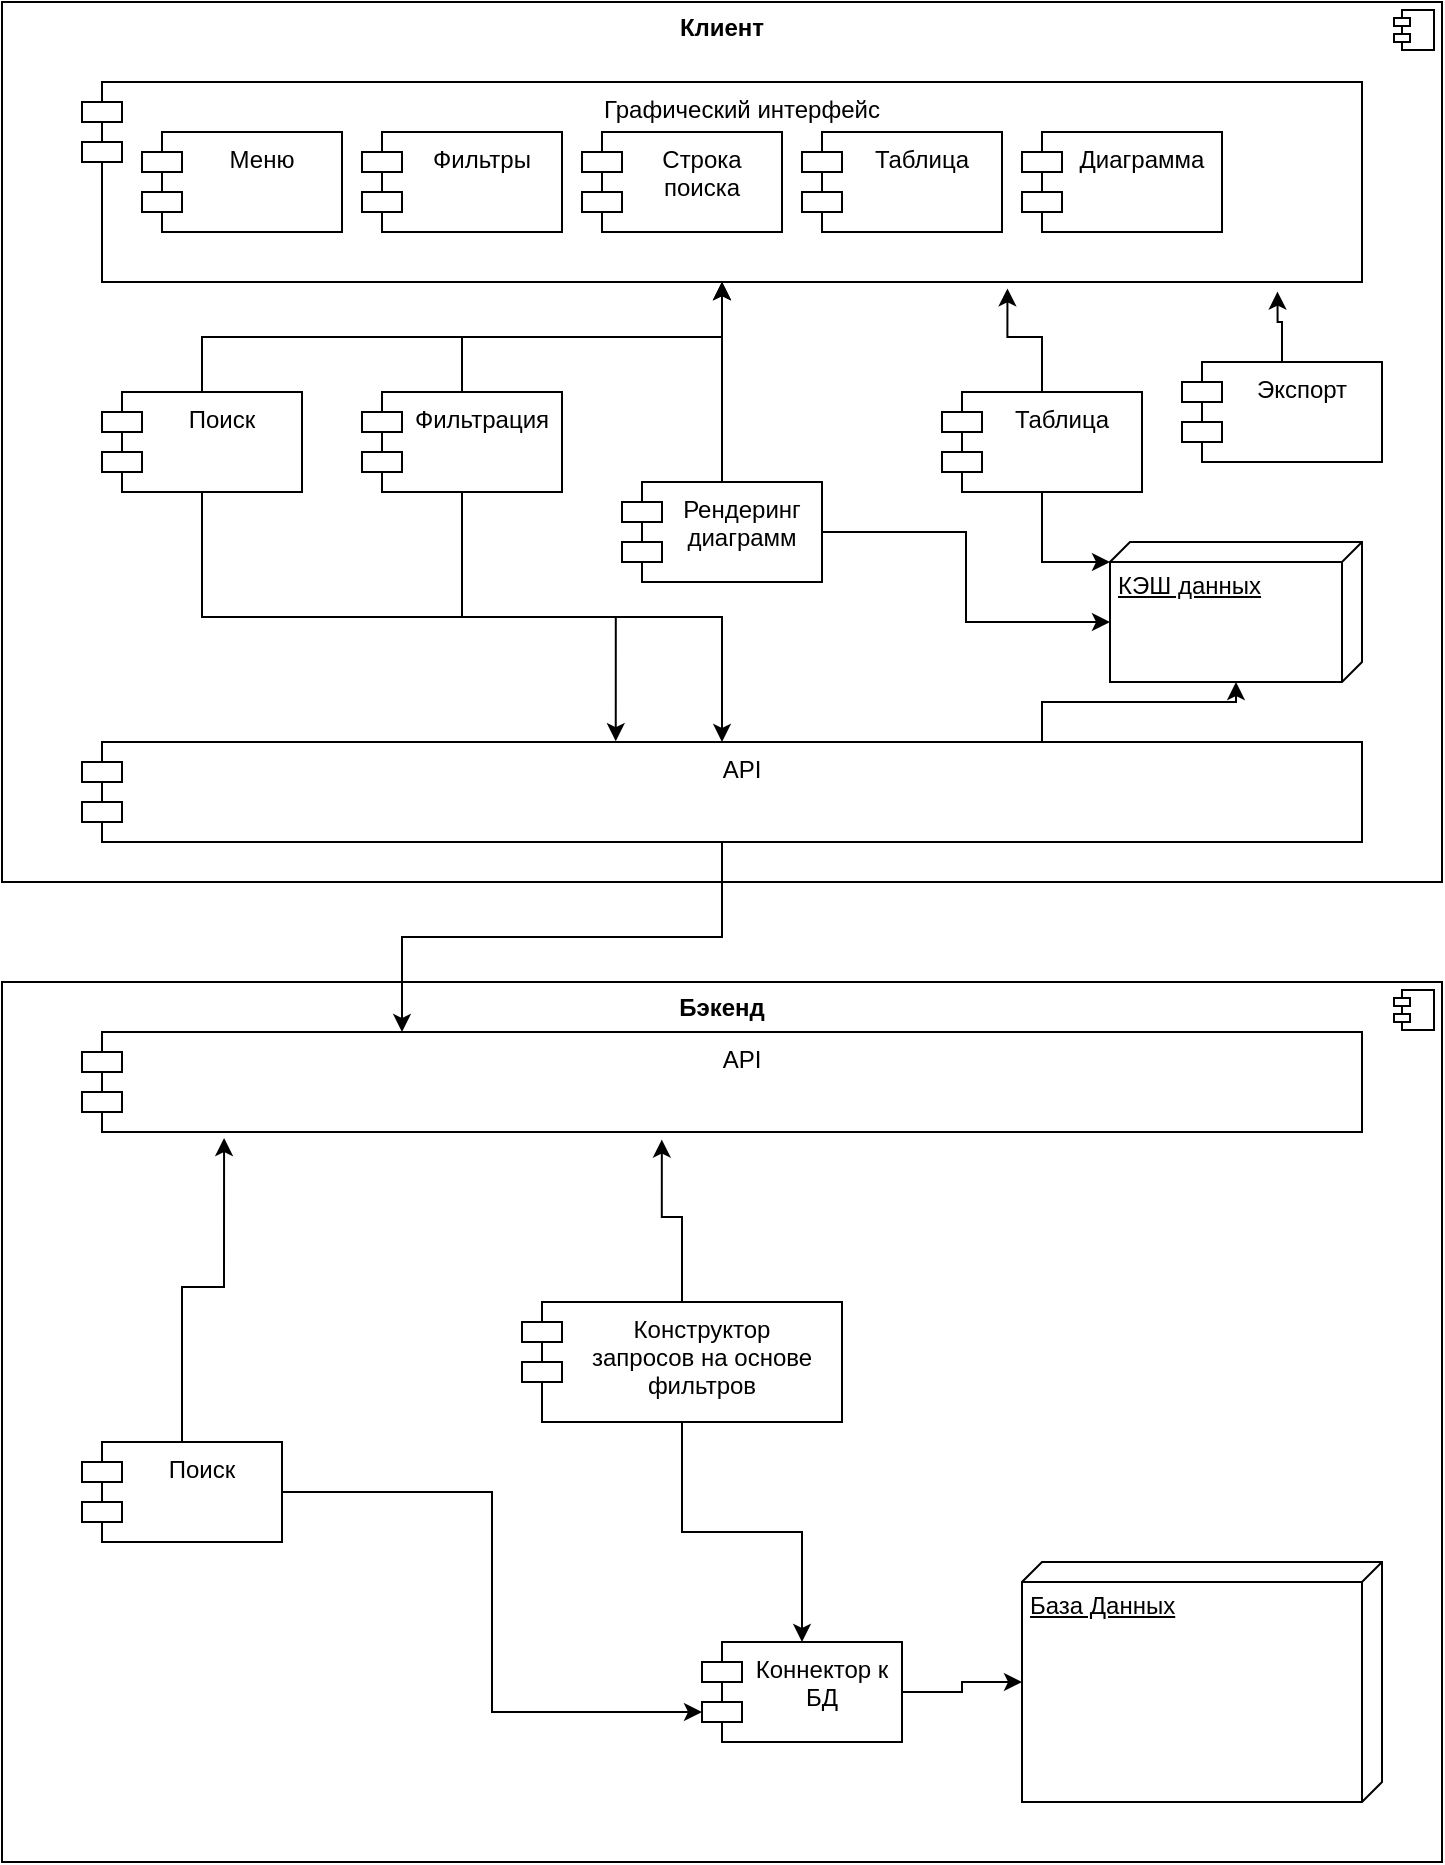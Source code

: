 <mxfile version="20.3.0" type="device"><diagram id="N_2_of6FPeF73oVAmlq-" name="Page-1"><mxGraphModel dx="1278" dy="641" grid="1" gridSize="10" guides="1" tooltips="1" connect="1" arrows="1" fold="1" page="1" pageScale="1" pageWidth="827" pageHeight="1169" math="0" shadow="0"><root><mxCell id="0"/><mxCell id="1" parent="0"/><mxCell id="IUWq4PM_TdkFCMHSG3Z--5" value="&lt;p style=&quot;margin:0px;margin-top:6px;text-align:center;&quot;&gt;&lt;b&gt;Бэкенд&lt;/b&gt;&lt;/p&gt;" style="align=left;overflow=fill;html=1;dropTarget=0;" vertex="1" parent="1"><mxGeometry x="40" y="510" width="720" height="440" as="geometry"/></mxCell><mxCell id="IUWq4PM_TdkFCMHSG3Z--6" value="" style="shape=component;jettyWidth=8;jettyHeight=4;" vertex="1" parent="IUWq4PM_TdkFCMHSG3Z--5"><mxGeometry x="1" width="20" height="20" relative="1" as="geometry"><mxPoint x="-24" y="4" as="offset"/></mxGeometry></mxCell><mxCell id="IUWq4PM_TdkFCMHSG3Z--1" value="&lt;p style=&quot;margin:0px;margin-top:6px;text-align:center;&quot;&gt;&lt;b&gt;Клиент&lt;/b&gt;&lt;/p&gt;" style="align=left;overflow=fill;html=1;dropTarget=0;" vertex="1" parent="1"><mxGeometry x="40" y="20" width="720" height="440" as="geometry"/></mxCell><mxCell id="IUWq4PM_TdkFCMHSG3Z--2" value="" style="shape=component;jettyWidth=8;jettyHeight=4;" vertex="1" parent="IUWq4PM_TdkFCMHSG3Z--1"><mxGeometry x="1" width="20" height="20" relative="1" as="geometry"><mxPoint x="-24" y="4" as="offset"/></mxGeometry></mxCell><mxCell id="IUWq4PM_TdkFCMHSG3Z--3" value="Графический интерфейс" style="shape=module;align=left;spacingLeft=20;align=center;verticalAlign=top;" vertex="1" parent="1"><mxGeometry x="80" y="60" width="640" height="100" as="geometry"/></mxCell><mxCell id="IUWq4PM_TdkFCMHSG3Z--31" style="edgeStyle=orthogonalEdgeStyle;rounded=0;orthogonalLoop=1;jettySize=auto;html=1;exitX=0.75;exitY=0;exitDx=0;exitDy=0;" edge="1" parent="1" source="IUWq4PM_TdkFCMHSG3Z--4" target="IUWq4PM_TdkFCMHSG3Z--26"><mxGeometry relative="1" as="geometry"/></mxCell><mxCell id="IUWq4PM_TdkFCMHSG3Z--33" style="edgeStyle=orthogonalEdgeStyle;rounded=0;orthogonalLoop=1;jettySize=auto;html=1;exitX=0.5;exitY=1;exitDx=0;exitDy=0;entryX=0.25;entryY=0;entryDx=0;entryDy=0;" edge="1" parent="1" source="IUWq4PM_TdkFCMHSG3Z--4" target="IUWq4PM_TdkFCMHSG3Z--7"><mxGeometry relative="1" as="geometry"/></mxCell><mxCell id="IUWq4PM_TdkFCMHSG3Z--4" value="API" style="shape=module;align=left;spacingLeft=20;align=center;verticalAlign=top;" vertex="1" parent="1"><mxGeometry x="80" y="390" width="640" height="50" as="geometry"/></mxCell><mxCell id="IUWq4PM_TdkFCMHSG3Z--7" value="API" style="shape=module;align=left;spacingLeft=20;align=center;verticalAlign=top;" vertex="1" parent="1"><mxGeometry x="80" y="535" width="640" height="50" as="geometry"/></mxCell><mxCell id="IUWq4PM_TdkFCMHSG3Z--8" value="Меню" style="shape=module;align=left;spacingLeft=20;align=center;verticalAlign=top;" vertex="1" parent="1"><mxGeometry x="110" y="85" width="100" height="50" as="geometry"/></mxCell><mxCell id="IUWq4PM_TdkFCMHSG3Z--9" value="Фильтры" style="shape=module;align=left;spacingLeft=20;align=center;verticalAlign=top;" vertex="1" parent="1"><mxGeometry x="220" y="85" width="100" height="50" as="geometry"/></mxCell><mxCell id="IUWq4PM_TdkFCMHSG3Z--10" value="Строка&#10;поиска" style="shape=module;align=left;spacingLeft=20;align=center;verticalAlign=top;" vertex="1" parent="1"><mxGeometry x="330" y="85" width="100" height="50" as="geometry"/></mxCell><mxCell id="IUWq4PM_TdkFCMHSG3Z--11" value="Таблица" style="shape=module;align=left;spacingLeft=20;align=center;verticalAlign=top;" vertex="1" parent="1"><mxGeometry x="440" y="85" width="100" height="50" as="geometry"/></mxCell><mxCell id="IUWq4PM_TdkFCMHSG3Z--12" value="Диаграмма" style="shape=module;align=left;spacingLeft=20;align=center;verticalAlign=top;" vertex="1" parent="1"><mxGeometry x="550" y="85" width="100" height="50" as="geometry"/></mxCell><mxCell id="IUWq4PM_TdkFCMHSG3Z--21" style="edgeStyle=orthogonalEdgeStyle;rounded=0;orthogonalLoop=1;jettySize=auto;html=1;exitX=0.5;exitY=0;exitDx=0;exitDy=0;" edge="1" parent="1" source="IUWq4PM_TdkFCMHSG3Z--13" target="IUWq4PM_TdkFCMHSG3Z--3"><mxGeometry relative="1" as="geometry"/></mxCell><mxCell id="IUWq4PM_TdkFCMHSG3Z--24" style="edgeStyle=orthogonalEdgeStyle;rounded=0;orthogonalLoop=1;jettySize=auto;html=1;" edge="1" parent="1" source="IUWq4PM_TdkFCMHSG3Z--13" target="IUWq4PM_TdkFCMHSG3Z--4"><mxGeometry relative="1" as="geometry"/></mxCell><mxCell id="IUWq4PM_TdkFCMHSG3Z--13" value="Поиск" style="shape=module;align=left;spacingLeft=20;align=center;verticalAlign=top;" vertex="1" parent="1"><mxGeometry x="90" y="215" width="100" height="50" as="geometry"/></mxCell><mxCell id="IUWq4PM_TdkFCMHSG3Z--22" style="edgeStyle=orthogonalEdgeStyle;rounded=0;orthogonalLoop=1;jettySize=auto;html=1;exitX=0.5;exitY=0;exitDx=0;exitDy=0;" edge="1" parent="1" source="IUWq4PM_TdkFCMHSG3Z--14" target="IUWq4PM_TdkFCMHSG3Z--3"><mxGeometry relative="1" as="geometry"/></mxCell><mxCell id="IUWq4PM_TdkFCMHSG3Z--25" style="edgeStyle=orthogonalEdgeStyle;rounded=0;orthogonalLoop=1;jettySize=auto;html=1;exitX=0.5;exitY=1;exitDx=0;exitDy=0;entryX=0.417;entryY=-0.008;entryDx=0;entryDy=0;entryPerimeter=0;" edge="1" parent="1" source="IUWq4PM_TdkFCMHSG3Z--14" target="IUWq4PM_TdkFCMHSG3Z--4"><mxGeometry relative="1" as="geometry"/></mxCell><mxCell id="IUWq4PM_TdkFCMHSG3Z--14" value="Фильтрация" style="shape=module;align=left;spacingLeft=20;align=center;verticalAlign=top;" vertex="1" parent="1"><mxGeometry x="220" y="215" width="100" height="50" as="geometry"/></mxCell><mxCell id="IUWq4PM_TdkFCMHSG3Z--23" style="edgeStyle=orthogonalEdgeStyle;rounded=0;orthogonalLoop=1;jettySize=auto;html=1;exitX=0.5;exitY=0;exitDx=0;exitDy=0;" edge="1" parent="1" source="IUWq4PM_TdkFCMHSG3Z--15" target="IUWq4PM_TdkFCMHSG3Z--3"><mxGeometry relative="1" as="geometry"/></mxCell><mxCell id="IUWq4PM_TdkFCMHSG3Z--28" style="edgeStyle=orthogonalEdgeStyle;rounded=0;orthogonalLoop=1;jettySize=auto;html=1;entryX=0;entryY=0;entryDx=40;entryDy=126;entryPerimeter=0;" edge="1" parent="1" source="IUWq4PM_TdkFCMHSG3Z--15" target="IUWq4PM_TdkFCMHSG3Z--26"><mxGeometry relative="1" as="geometry"/></mxCell><mxCell id="IUWq4PM_TdkFCMHSG3Z--15" value="Рендеринг&#10;диаграмм" style="shape=module;align=left;spacingLeft=20;align=center;verticalAlign=top;" vertex="1" parent="1"><mxGeometry x="350" y="260" width="100" height="50" as="geometry"/></mxCell><mxCell id="IUWq4PM_TdkFCMHSG3Z--32" style="edgeStyle=orthogonalEdgeStyle;rounded=0;orthogonalLoop=1;jettySize=auto;html=1;entryX=0.934;entryY=1.048;entryDx=0;entryDy=0;entryPerimeter=0;" edge="1" parent="1" source="IUWq4PM_TdkFCMHSG3Z--16" target="IUWq4PM_TdkFCMHSG3Z--3"><mxGeometry relative="1" as="geometry"/></mxCell><mxCell id="IUWq4PM_TdkFCMHSG3Z--16" value="Экспорт" style="shape=module;align=left;spacingLeft=20;align=center;verticalAlign=top;" vertex="1" parent="1"><mxGeometry x="630" y="200" width="100" height="50" as="geometry"/></mxCell><mxCell id="IUWq4PM_TdkFCMHSG3Z--17" value="База Данных" style="verticalAlign=top;align=left;spacingTop=8;spacingLeft=2;spacingRight=12;shape=cube;size=10;direction=south;fontStyle=4;html=1;" vertex="1" parent="1"><mxGeometry x="550" y="800" width="180" height="120" as="geometry"/></mxCell><mxCell id="IUWq4PM_TdkFCMHSG3Z--35" style="edgeStyle=orthogonalEdgeStyle;rounded=0;orthogonalLoop=1;jettySize=auto;html=1;" edge="1" parent="1" source="IUWq4PM_TdkFCMHSG3Z--18" target="IUWq4PM_TdkFCMHSG3Z--17"><mxGeometry relative="1" as="geometry"/></mxCell><mxCell id="IUWq4PM_TdkFCMHSG3Z--18" value="Коннектор к &#10;БД" style="shape=module;align=left;spacingLeft=20;align=center;verticalAlign=top;" vertex="1" parent="1"><mxGeometry x="390" y="840" width="100" height="50" as="geometry"/></mxCell><mxCell id="IUWq4PM_TdkFCMHSG3Z--34" style="edgeStyle=orthogonalEdgeStyle;rounded=0;orthogonalLoop=1;jettySize=auto;html=1;entryX=0;entryY=0;entryDx=0;entryDy=35;entryPerimeter=0;" edge="1" parent="1" source="IUWq4PM_TdkFCMHSG3Z--19" target="IUWq4PM_TdkFCMHSG3Z--18"><mxGeometry relative="1" as="geometry"/></mxCell><mxCell id="IUWq4PM_TdkFCMHSG3Z--36" style="edgeStyle=orthogonalEdgeStyle;rounded=0;orthogonalLoop=1;jettySize=auto;html=1;exitX=0.5;exitY=0;exitDx=0;exitDy=0;entryX=0.111;entryY=1.06;entryDx=0;entryDy=0;entryPerimeter=0;" edge="1" parent="1" source="IUWq4PM_TdkFCMHSG3Z--19" target="IUWq4PM_TdkFCMHSG3Z--7"><mxGeometry relative="1" as="geometry"/></mxCell><mxCell id="IUWq4PM_TdkFCMHSG3Z--19" value="Поиск" style="shape=module;align=left;spacingLeft=20;align=center;verticalAlign=top;" vertex="1" parent="1"><mxGeometry x="80" y="740" width="100" height="50" as="geometry"/></mxCell><mxCell id="IUWq4PM_TdkFCMHSG3Z--37" style="edgeStyle=orthogonalEdgeStyle;rounded=0;orthogonalLoop=1;jettySize=auto;html=1;entryX=0.453;entryY=1.076;entryDx=0;entryDy=0;entryPerimeter=0;" edge="1" parent="1" source="IUWq4PM_TdkFCMHSG3Z--20" target="IUWq4PM_TdkFCMHSG3Z--7"><mxGeometry relative="1" as="geometry"/></mxCell><mxCell id="IUWq4PM_TdkFCMHSG3Z--38" style="edgeStyle=orthogonalEdgeStyle;rounded=0;orthogonalLoop=1;jettySize=auto;html=1;entryX=0.5;entryY=0;entryDx=0;entryDy=0;" edge="1" parent="1" source="IUWq4PM_TdkFCMHSG3Z--20" target="IUWq4PM_TdkFCMHSG3Z--18"><mxGeometry relative="1" as="geometry"/></mxCell><mxCell id="IUWq4PM_TdkFCMHSG3Z--20" value="Конструктор&#10;запросов на основе&#10;фильтров" style="shape=module;align=left;spacingLeft=20;align=center;verticalAlign=top;" vertex="1" parent="1"><mxGeometry x="300" y="670" width="160" height="60" as="geometry"/></mxCell><mxCell id="IUWq4PM_TdkFCMHSG3Z--26" value="КЭШ данных" style="verticalAlign=top;align=left;spacingTop=8;spacingLeft=2;spacingRight=12;shape=cube;size=10;direction=south;fontStyle=4;html=1;" vertex="1" parent="1"><mxGeometry x="594" y="290" width="126" height="70" as="geometry"/></mxCell><mxCell id="IUWq4PM_TdkFCMHSG3Z--29" style="edgeStyle=orthogonalEdgeStyle;rounded=0;orthogonalLoop=1;jettySize=auto;html=1;entryX=0.723;entryY=1.032;entryDx=0;entryDy=0;entryPerimeter=0;" edge="1" parent="1" source="IUWq4PM_TdkFCMHSG3Z--27" target="IUWq4PM_TdkFCMHSG3Z--3"><mxGeometry relative="1" as="geometry"/></mxCell><mxCell id="IUWq4PM_TdkFCMHSG3Z--30" style="edgeStyle=orthogonalEdgeStyle;rounded=0;orthogonalLoop=1;jettySize=auto;html=1;entryX=0;entryY=0;entryDx=10;entryDy=126;entryPerimeter=0;" edge="1" parent="1" source="IUWq4PM_TdkFCMHSG3Z--27" target="IUWq4PM_TdkFCMHSG3Z--26"><mxGeometry relative="1" as="geometry"/></mxCell><mxCell id="IUWq4PM_TdkFCMHSG3Z--27" value="Таблица" style="shape=module;align=left;spacingLeft=20;align=center;verticalAlign=top;" vertex="1" parent="1"><mxGeometry x="510" y="215" width="100" height="50" as="geometry"/></mxCell></root></mxGraphModel></diagram></mxfile>
